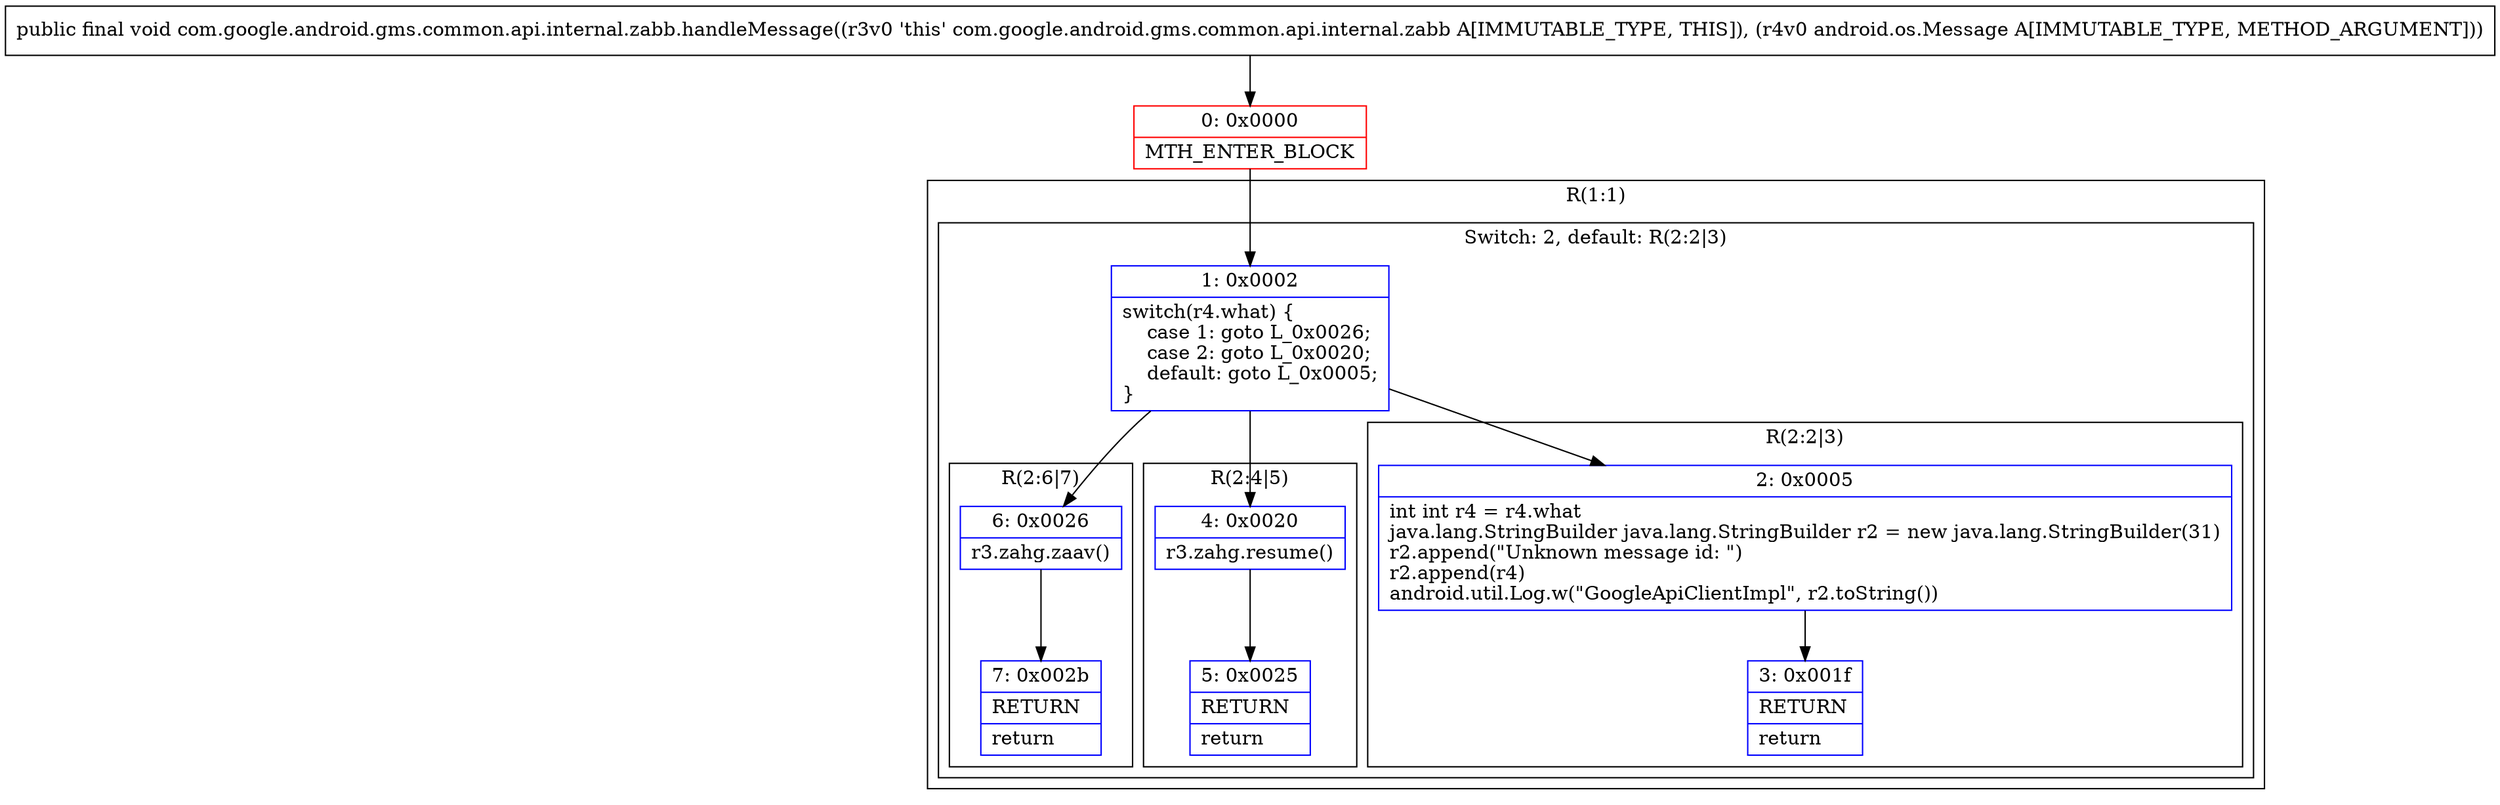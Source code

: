 digraph "CFG forcom.google.android.gms.common.api.internal.zabb.handleMessage(Landroid\/os\/Message;)V" {
subgraph cluster_Region_1976057125 {
label = "R(1:1)";
node [shape=record,color=blue];
subgraph cluster_SwitchRegion_52420293 {
label = "Switch: 2, default: R(2:2|3)";
node [shape=record,color=blue];
Node_1 [shape=record,label="{1\:\ 0x0002|switch(r4.what) \{\l    case 1: goto L_0x0026;\l    case 2: goto L_0x0020;\l    default: goto L_0x0005;\l\}\l}"];
subgraph cluster_Region_1019164483 {
label = "R(2:6|7)";
node [shape=record,color=blue];
Node_6 [shape=record,label="{6\:\ 0x0026|r3.zahg.zaav()\l}"];
Node_7 [shape=record,label="{7\:\ 0x002b|RETURN\l|return\l}"];
}
subgraph cluster_Region_792794670 {
label = "R(2:4|5)";
node [shape=record,color=blue];
Node_4 [shape=record,label="{4\:\ 0x0020|r3.zahg.resume()\l}"];
Node_5 [shape=record,label="{5\:\ 0x0025|RETURN\l|return\l}"];
}
subgraph cluster_Region_175751226 {
label = "R(2:2|3)";
node [shape=record,color=blue];
Node_2 [shape=record,label="{2\:\ 0x0005|int int r4 = r4.what\ljava.lang.StringBuilder java.lang.StringBuilder r2 = new java.lang.StringBuilder(31)\lr2.append(\"Unknown message id: \")\lr2.append(r4)\landroid.util.Log.w(\"GoogleApiClientImpl\", r2.toString())\l}"];
Node_3 [shape=record,label="{3\:\ 0x001f|RETURN\l|return\l}"];
}
}
}
Node_0 [shape=record,color=red,label="{0\:\ 0x0000|MTH_ENTER_BLOCK\l}"];
MethodNode[shape=record,label="{public final void com.google.android.gms.common.api.internal.zabb.handleMessage((r3v0 'this' com.google.android.gms.common.api.internal.zabb A[IMMUTABLE_TYPE, THIS]), (r4v0 android.os.Message A[IMMUTABLE_TYPE, METHOD_ARGUMENT])) }"];
MethodNode -> Node_0;
Node_1 -> Node_2;
Node_1 -> Node_4;
Node_1 -> Node_6;
Node_6 -> Node_7;
Node_4 -> Node_5;
Node_2 -> Node_3;
Node_0 -> Node_1;
}

